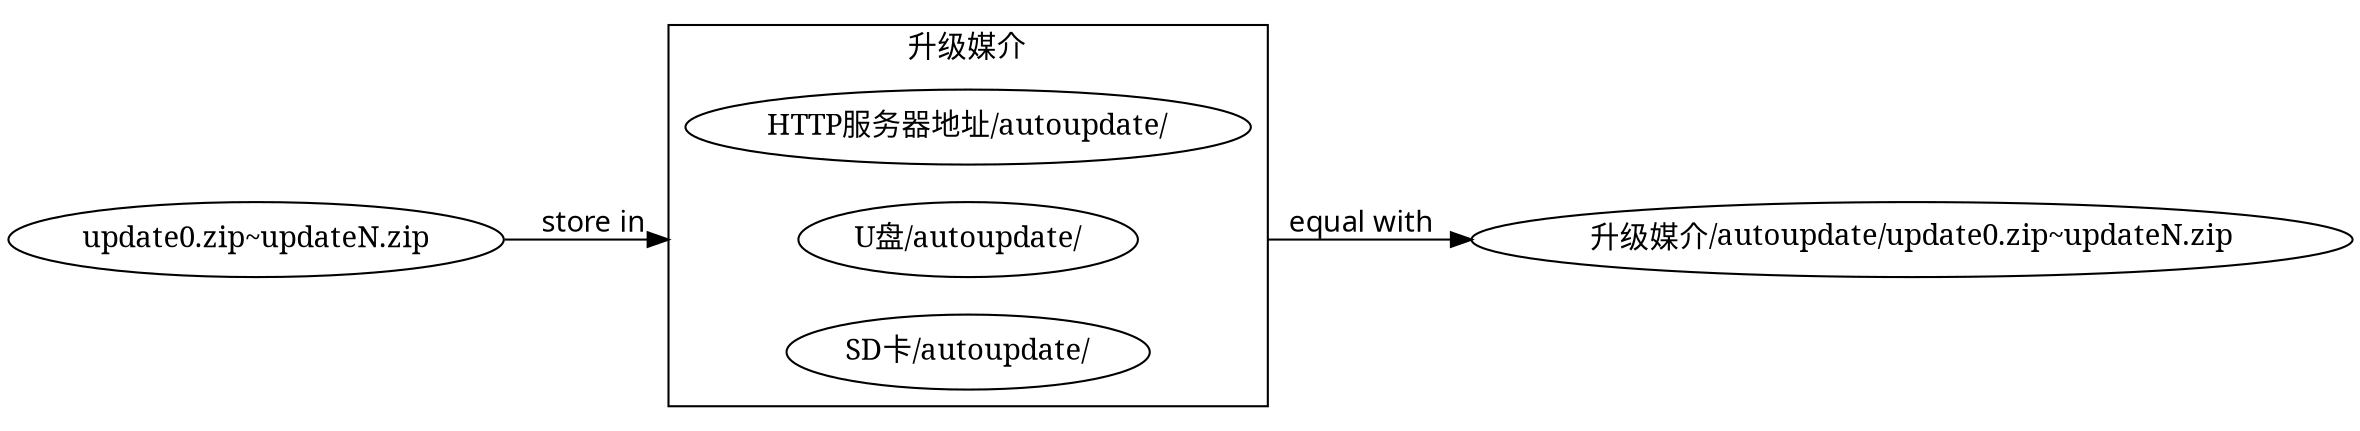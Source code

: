 digraph G {
    edge [fontname="FangSong"];
    node [fontname="SimSun" size="20,20"];
    rankdir=LR;
    compound=true;
    subgraph cluster_updatemedium{
    "HTTP服务器地址/autoupdate/";
    "U盘/autoupdate/";
    "SD卡/autoupdate/";
    label = "升级媒介";
    }

"update0.zip~updateN.zip"->{"U盘/autoupdate/"}[lhead=cluster_updatemedium, label="store in"];

{"U盘/autoupdate/"}->"升级媒介/autoupdate/update0.zip~updateN.zip"[label="equal with", ltail=cluster_updatemedium]

}
